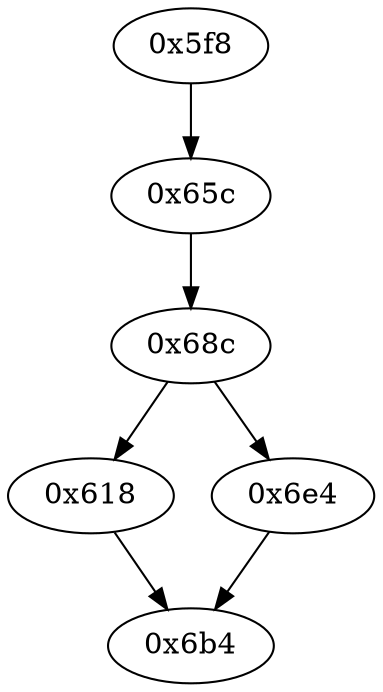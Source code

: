 strict digraph "" {
	"0x6b4"	 [opcode="[u'ldr', u'cmp', u'mov', u'sub', u'pop']"];
	"0x618"	 [opcode="[u'mov', u'bl', u'ldr', u'b']"];
	"0x618" -> "0x6b4";
	"0x68c"	 [opcode="[u'ldrb', u'ldr', u'ldr', u'cmp', u'mov', u'b']"];
	"0x68c" -> "0x618";
	"0x6e4"	 [opcode="[u'ldr', u'mov', u'b']"];
	"0x68c" -> "0x6e4";
	"0x65c"	 [opcode="[u'cmp', u'mov', u'mov', u'strb', u'ldr', u'b']"];
	"0x65c" -> "0x68c";
	"0x6e4" -> "0x6b4";
	"0x5f8"	 [opcode="[u'push', u'add', u'sub', u'ldr', u'mov', u'ldr', u'add', u'b']"];
	"0x5f8" -> "0x65c";
}
